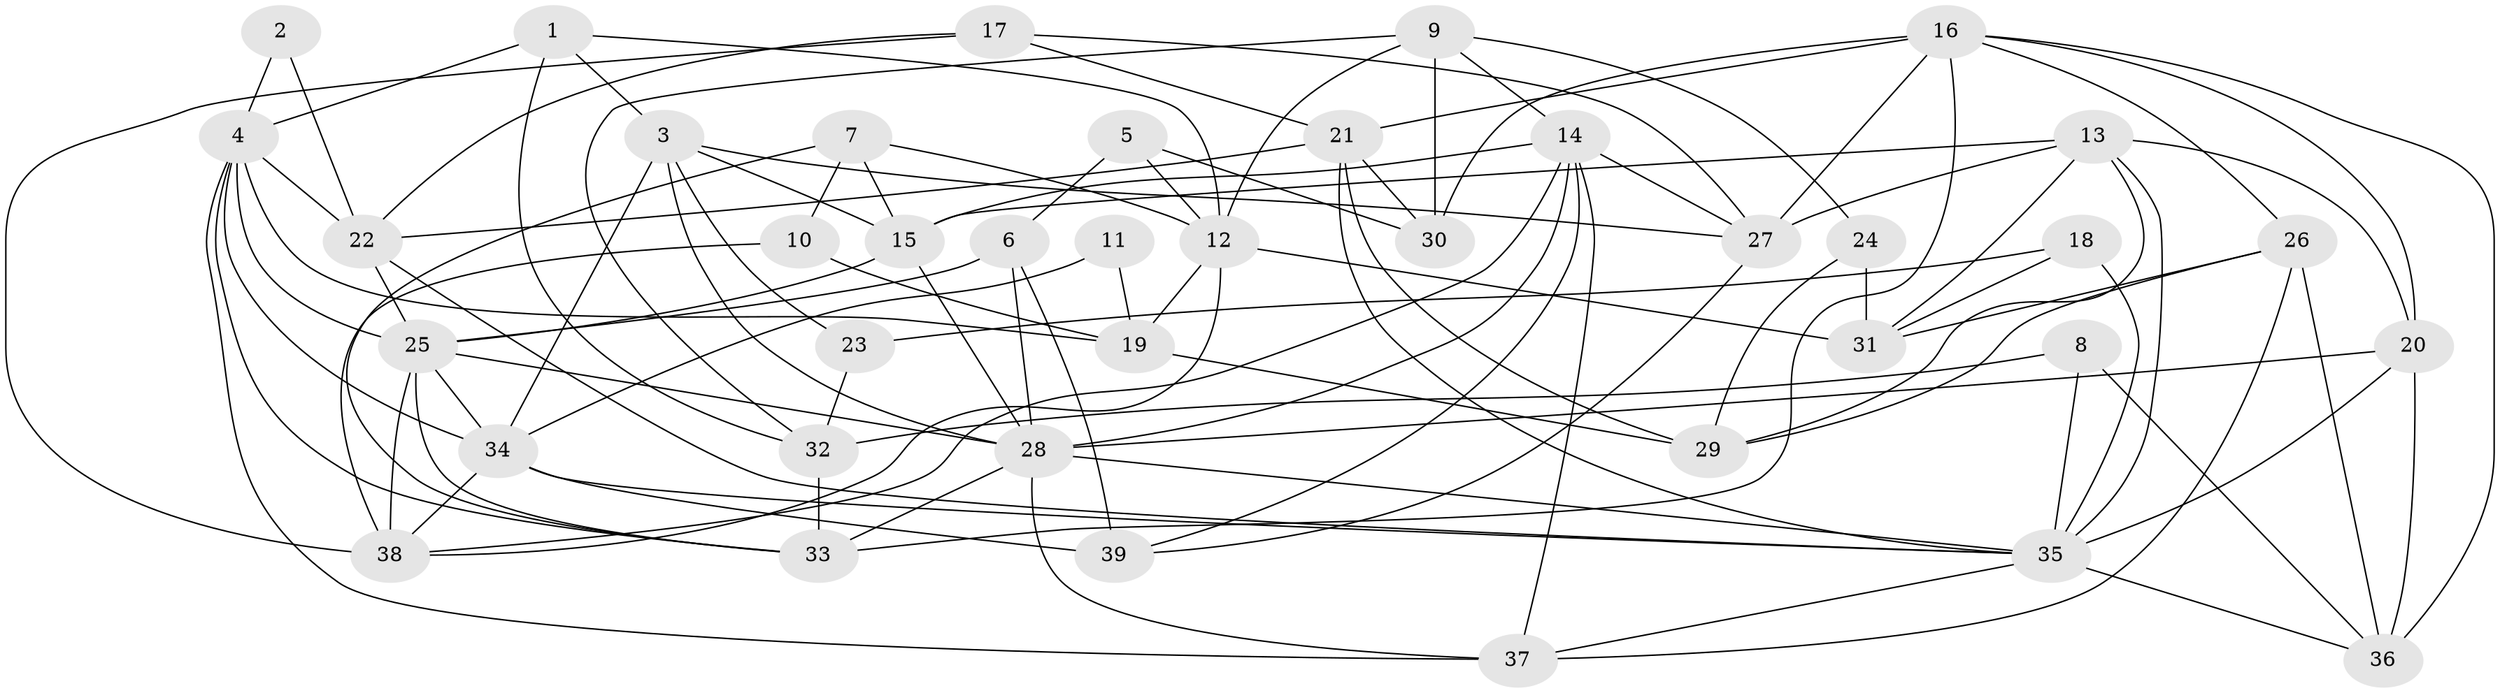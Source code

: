 // original degree distribution, {3: 0.28205128205128205, 6: 0.1282051282051282, 4: 0.23076923076923078, 2: 0.1282051282051282, 5: 0.20512820512820512, 7: 0.02564102564102564}
// Generated by graph-tools (version 1.1) at 2025/37/03/04/25 23:37:09]
// undirected, 39 vertices, 101 edges
graph export_dot {
  node [color=gray90,style=filled];
  1;
  2;
  3;
  4;
  5;
  6;
  7;
  8;
  9;
  10;
  11;
  12;
  13;
  14;
  15;
  16;
  17;
  18;
  19;
  20;
  21;
  22;
  23;
  24;
  25;
  26;
  27;
  28;
  29;
  30;
  31;
  32;
  33;
  34;
  35;
  36;
  37;
  38;
  39;
  1 -- 3 [weight=1.0];
  1 -- 4 [weight=1.0];
  1 -- 12 [weight=1.0];
  1 -- 32 [weight=1.0];
  2 -- 4 [weight=1.0];
  2 -- 22 [weight=1.0];
  3 -- 15 [weight=1.0];
  3 -- 23 [weight=1.0];
  3 -- 27 [weight=1.0];
  3 -- 28 [weight=2.0];
  3 -- 34 [weight=2.0];
  4 -- 19 [weight=1.0];
  4 -- 22 [weight=1.0];
  4 -- 25 [weight=1.0];
  4 -- 33 [weight=1.0];
  4 -- 34 [weight=1.0];
  4 -- 37 [weight=1.0];
  5 -- 6 [weight=1.0];
  5 -- 12 [weight=1.0];
  5 -- 30 [weight=1.0];
  6 -- 25 [weight=1.0];
  6 -- 28 [weight=1.0];
  6 -- 39 [weight=1.0];
  7 -- 10 [weight=1.0];
  7 -- 12 [weight=1.0];
  7 -- 15 [weight=1.0];
  7 -- 33 [weight=1.0];
  8 -- 32 [weight=2.0];
  8 -- 35 [weight=2.0];
  8 -- 36 [weight=1.0];
  9 -- 12 [weight=1.0];
  9 -- 14 [weight=1.0];
  9 -- 24 [weight=1.0];
  9 -- 30 [weight=1.0];
  9 -- 32 [weight=1.0];
  10 -- 19 [weight=2.0];
  10 -- 38 [weight=1.0];
  11 -- 19 [weight=1.0];
  11 -- 34 [weight=1.0];
  12 -- 19 [weight=1.0];
  12 -- 31 [weight=1.0];
  12 -- 38 [weight=1.0];
  13 -- 15 [weight=1.0];
  13 -- 20 [weight=1.0];
  13 -- 27 [weight=1.0];
  13 -- 29 [weight=1.0];
  13 -- 31 [weight=1.0];
  13 -- 35 [weight=1.0];
  14 -- 15 [weight=1.0];
  14 -- 27 [weight=1.0];
  14 -- 28 [weight=1.0];
  14 -- 37 [weight=1.0];
  14 -- 38 [weight=1.0];
  14 -- 39 [weight=1.0];
  15 -- 25 [weight=2.0];
  15 -- 28 [weight=1.0];
  16 -- 20 [weight=1.0];
  16 -- 21 [weight=1.0];
  16 -- 26 [weight=1.0];
  16 -- 27 [weight=1.0];
  16 -- 30 [weight=1.0];
  16 -- 33 [weight=1.0];
  16 -- 36 [weight=1.0];
  17 -- 21 [weight=1.0];
  17 -- 22 [weight=1.0];
  17 -- 27 [weight=1.0];
  17 -- 38 [weight=1.0];
  18 -- 23 [weight=1.0];
  18 -- 31 [weight=1.0];
  18 -- 35 [weight=1.0];
  19 -- 29 [weight=1.0];
  20 -- 28 [weight=1.0];
  20 -- 35 [weight=2.0];
  20 -- 36 [weight=1.0];
  21 -- 22 [weight=1.0];
  21 -- 29 [weight=1.0];
  21 -- 30 [weight=1.0];
  21 -- 35 [weight=2.0];
  22 -- 25 [weight=1.0];
  22 -- 35 [weight=1.0];
  23 -- 32 [weight=1.0];
  24 -- 29 [weight=1.0];
  24 -- 31 [weight=1.0];
  25 -- 28 [weight=1.0];
  25 -- 33 [weight=1.0];
  25 -- 34 [weight=1.0];
  25 -- 38 [weight=1.0];
  26 -- 29 [weight=1.0];
  26 -- 31 [weight=1.0];
  26 -- 36 [weight=1.0];
  26 -- 37 [weight=1.0];
  27 -- 39 [weight=1.0];
  28 -- 33 [weight=2.0];
  28 -- 35 [weight=1.0];
  28 -- 37 [weight=1.0];
  32 -- 33 [weight=1.0];
  34 -- 35 [weight=1.0];
  34 -- 38 [weight=1.0];
  34 -- 39 [weight=2.0];
  35 -- 36 [weight=1.0];
  35 -- 37 [weight=1.0];
}
